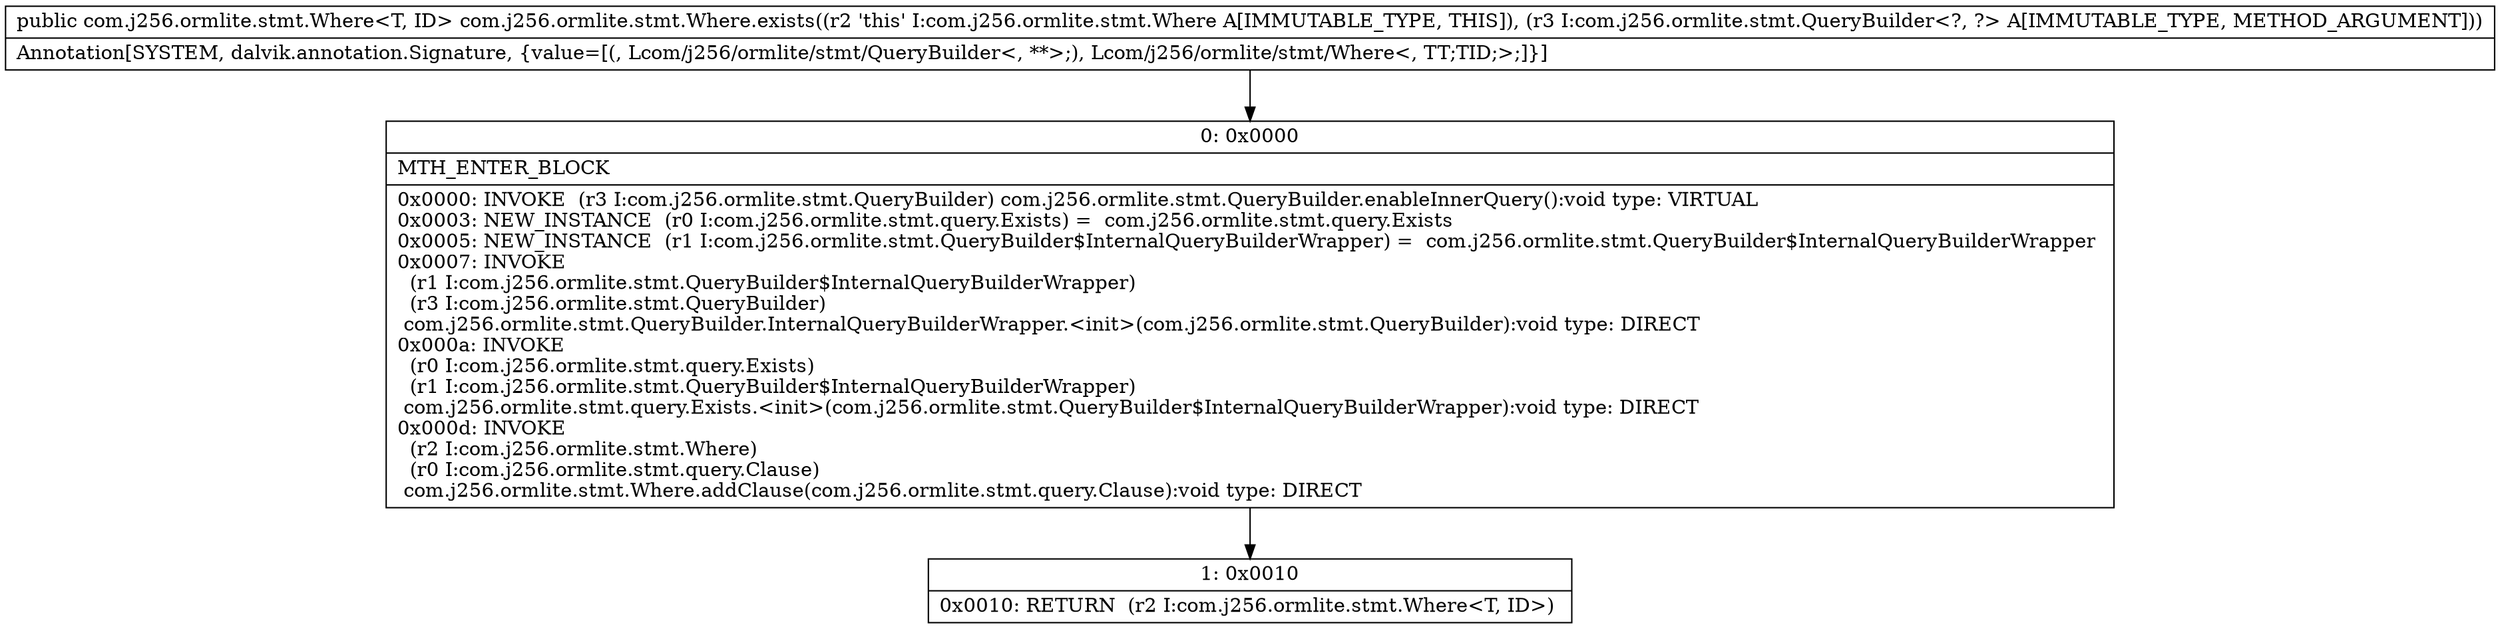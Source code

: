 digraph "CFG forcom.j256.ormlite.stmt.Where.exists(Lcom\/j256\/ormlite\/stmt\/QueryBuilder;)Lcom\/j256\/ormlite\/stmt\/Where;" {
Node_0 [shape=record,label="{0\:\ 0x0000|MTH_ENTER_BLOCK\l|0x0000: INVOKE  (r3 I:com.j256.ormlite.stmt.QueryBuilder) com.j256.ormlite.stmt.QueryBuilder.enableInnerQuery():void type: VIRTUAL \l0x0003: NEW_INSTANCE  (r0 I:com.j256.ormlite.stmt.query.Exists) =  com.j256.ormlite.stmt.query.Exists \l0x0005: NEW_INSTANCE  (r1 I:com.j256.ormlite.stmt.QueryBuilder$InternalQueryBuilderWrapper) =  com.j256.ormlite.stmt.QueryBuilder$InternalQueryBuilderWrapper \l0x0007: INVOKE  \l  (r1 I:com.j256.ormlite.stmt.QueryBuilder$InternalQueryBuilderWrapper)\l  (r3 I:com.j256.ormlite.stmt.QueryBuilder)\l com.j256.ormlite.stmt.QueryBuilder.InternalQueryBuilderWrapper.\<init\>(com.j256.ormlite.stmt.QueryBuilder):void type: DIRECT \l0x000a: INVOKE  \l  (r0 I:com.j256.ormlite.stmt.query.Exists)\l  (r1 I:com.j256.ormlite.stmt.QueryBuilder$InternalQueryBuilderWrapper)\l com.j256.ormlite.stmt.query.Exists.\<init\>(com.j256.ormlite.stmt.QueryBuilder$InternalQueryBuilderWrapper):void type: DIRECT \l0x000d: INVOKE  \l  (r2 I:com.j256.ormlite.stmt.Where)\l  (r0 I:com.j256.ormlite.stmt.query.Clause)\l com.j256.ormlite.stmt.Where.addClause(com.j256.ormlite.stmt.query.Clause):void type: DIRECT \l}"];
Node_1 [shape=record,label="{1\:\ 0x0010|0x0010: RETURN  (r2 I:com.j256.ormlite.stmt.Where\<T, ID\>) \l}"];
MethodNode[shape=record,label="{public com.j256.ormlite.stmt.Where\<T, ID\> com.j256.ormlite.stmt.Where.exists((r2 'this' I:com.j256.ormlite.stmt.Where A[IMMUTABLE_TYPE, THIS]), (r3 I:com.j256.ormlite.stmt.QueryBuilder\<?, ?\> A[IMMUTABLE_TYPE, METHOD_ARGUMENT]))  | Annotation[SYSTEM, dalvik.annotation.Signature, \{value=[(, Lcom\/j256\/ormlite\/stmt\/QueryBuilder\<, **\>;), Lcom\/j256\/ormlite\/stmt\/Where\<, TT;TID;\>;]\}]\l}"];
MethodNode -> Node_0;
Node_0 -> Node_1;
}

